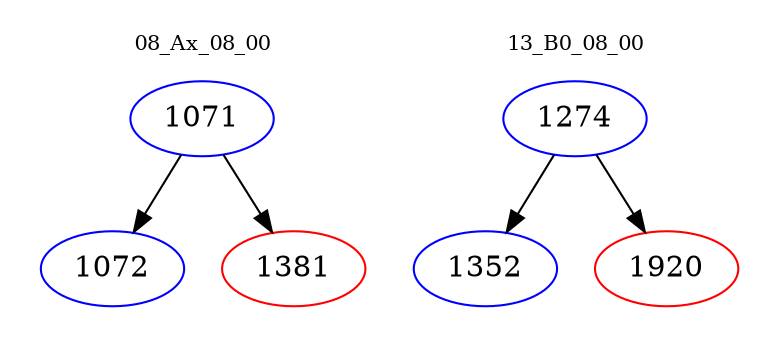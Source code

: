 digraph{
subgraph cluster_0 {
color = white
label = "08_Ax_08_00";
fontsize=10;
T0_1071 [label="1071", color="blue"]
T0_1071 -> T0_1072 [color="black"]
T0_1072 [label="1072", color="blue"]
T0_1071 -> T0_1381 [color="black"]
T0_1381 [label="1381", color="red"]
}
subgraph cluster_1 {
color = white
label = "13_B0_08_00";
fontsize=10;
T1_1274 [label="1274", color="blue"]
T1_1274 -> T1_1352 [color="black"]
T1_1352 [label="1352", color="blue"]
T1_1274 -> T1_1920 [color="black"]
T1_1920 [label="1920", color="red"]
}
}
